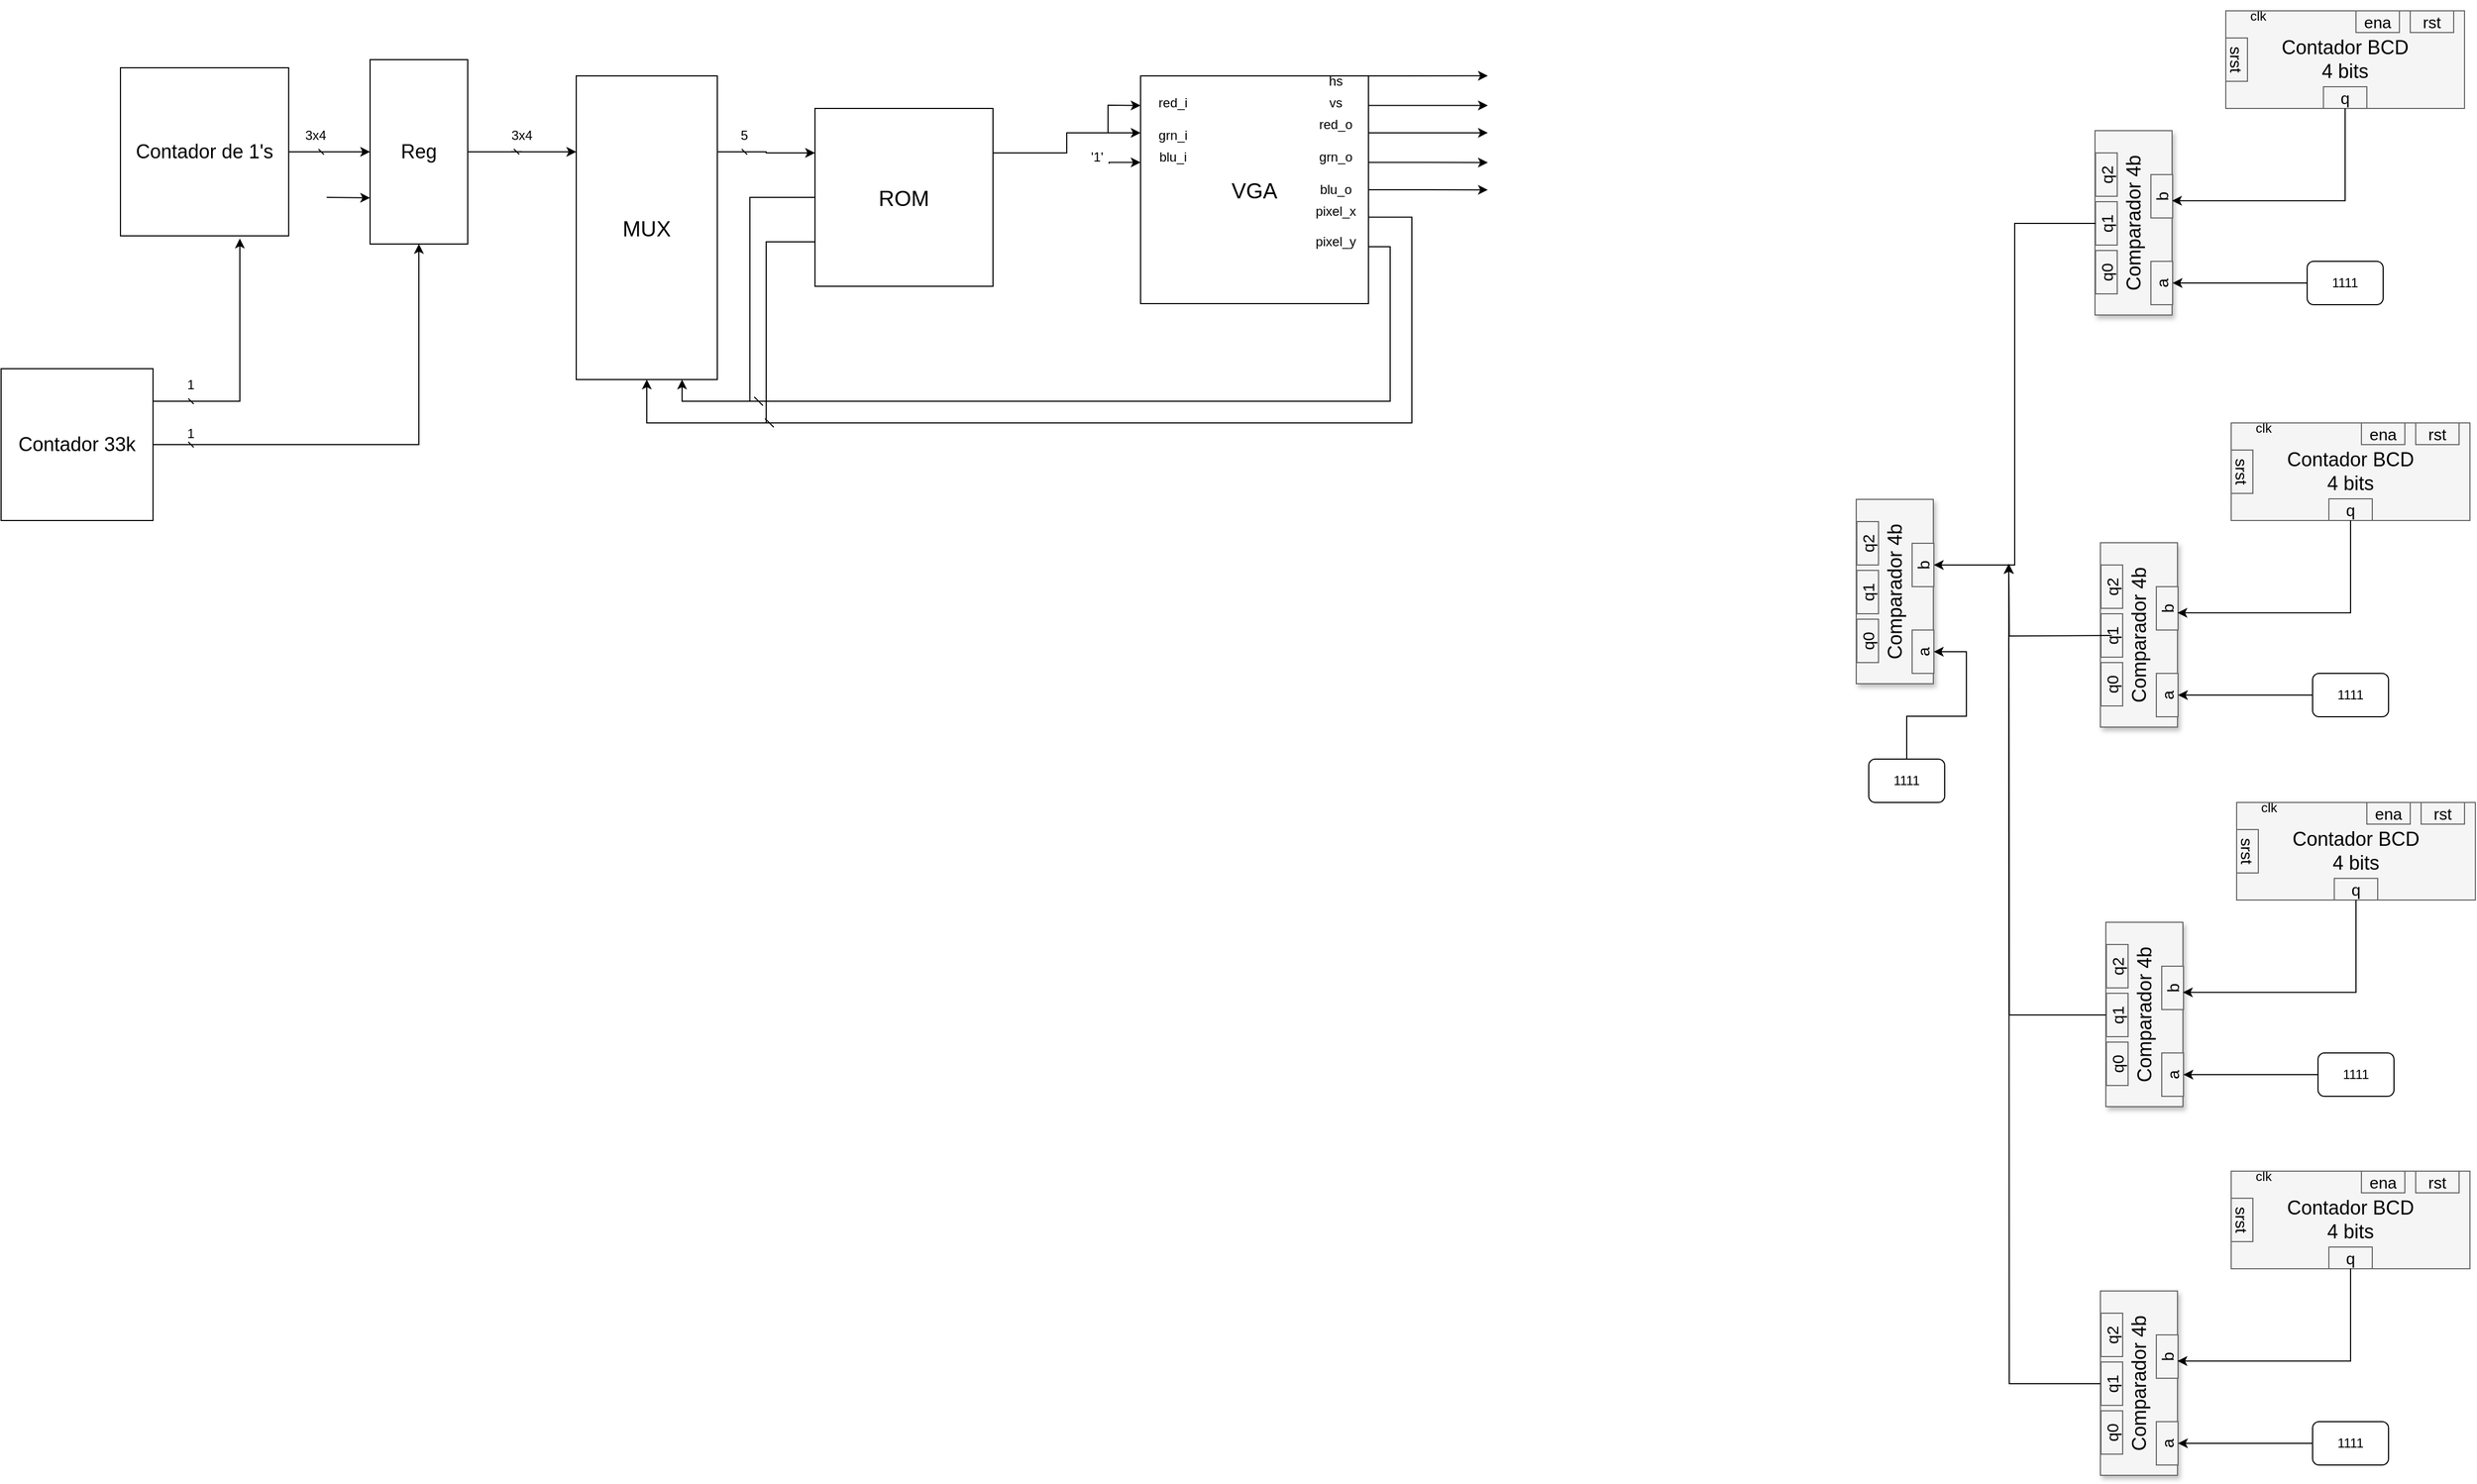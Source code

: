 <mxfile version="23.1.1" type="github">
  <diagram name="Page-1" id="90a13364-a465-7bf4-72fc-28e22215d7a0">
    <mxGraphModel dx="276" dy="145" grid="1" gridSize="10" guides="1" tooltips="1" connect="1" arrows="1" fold="1" page="1" pageScale="1.5" pageWidth="827" pageHeight="1169" background="none" math="0" shadow="0">
      <root>
        <mxCell id="0" style=";html=1;" />
        <mxCell id="1" style=";html=1;" parent="0" />
        <mxCell id="CMGqhZBOSsRHSaUzrzAc-2" value="Contador BCD&lt;br&gt;4 bits" style="whiteSpace=wrap;html=1;shadow=0;fontSize=18;fillColor=#f5f5f5;strokeColor=#666666;points=[[0,0,0,0,0],[0,0.25,0,0,0],[0,0.5,0,0,0],[0,0.75,0,0,0],[0,1,0,0,0],[0.13,0,0,0,0],[0.25,0,0,0,0],[0.25,1,0,0,0],[0.5,0,0,0,0],[0.5,1,0,0,0],[0.63,0,0,0,0],[0.75,0,0,0,0],[0.75,1,0,0,0],[0.87,0,0,0,0],[1,0,0,0,0],[1,0.25,0,0,0],[1,0.5,0,0,0],[1,0.75,0,0,0],[1,1,0,0,0]];" parent="1" vertex="1">
          <mxGeometry x="2150" y="50" width="220" height="90" as="geometry" />
        </mxCell>
        <mxCell id="BS35G2VT3MpOAo61DK2G-1" value="clk" style="text;strokeColor=none;align=center;fillColor=none;html=1;verticalAlign=middle;whiteSpace=wrap;rounded=0;" parent="1" vertex="1">
          <mxGeometry x="2150" y="40" width="60" height="30" as="geometry" />
        </mxCell>
        <mxCell id="BS35G2VT3MpOAo61DK2G-6" value="srst" style="whiteSpace=wrap;html=1;shadow=0;fontSize=15;fillColor=#f5f5f5;strokeColor=#666666;align=center;rotation=90;" parent="1" vertex="1">
          <mxGeometry x="2140" y="85" width="40" height="20" as="geometry" />
        </mxCell>
        <mxCell id="BS35G2VT3MpOAo61DK2G-14" value="ena" style="whiteSpace=wrap;html=1;shadow=0;fontSize=15;fillColor=#f5f5f5;strokeColor=#666666;align=center;rotation=0;" parent="1" vertex="1">
          <mxGeometry x="2270" y="50" width="40" height="20" as="geometry" />
        </mxCell>
        <mxCell id="BS35G2VT3MpOAo61DK2G-16" value="rst" style="whiteSpace=wrap;html=1;shadow=0;fontSize=15;fillColor=#f5f5f5;strokeColor=#666666;align=center;rotation=0;" parent="1" vertex="1">
          <mxGeometry x="2320" y="50" width="40" height="20" as="geometry" />
        </mxCell>
        <mxCell id="BS35G2VT3MpOAo61DK2G-17" value="q" style="whiteSpace=wrap;html=1;shadow=0;fontSize=15;fillColor=#f5f5f5;strokeColor=#666666;align=center;rotation=0;" parent="1" vertex="1">
          <mxGeometry x="2240" y="120" width="40" height="20" as="geometry" />
        </mxCell>
        <mxCell id="FcvtnQ1YAOX57KcORV7U-1" value="" style="group;rotation=-90;" parent="1" vertex="1" connectable="0">
          <mxGeometry x="1980" y="210" width="170" height="71" as="geometry" />
        </mxCell>
        <mxCell id="CMGqhZBOSsRHSaUzrzAc-4" value="Comparador 4b" style="whiteSpace=wrap;html=1;shadow=1;fontSize=18;fillColor=#f5f5f5;strokeColor=#666666;direction=west;container=0;points=[[0,0,0,0,0],[0,0.25,0,0,0],[0,0.5,0,0,0],[0,0.75,0,0,0],[0,1,0,0,0],[0.12,0,0,0,0],[0.12,1,0,0,0],[0.25,0,0,0,0],[0.25,1,0,0,0],[0.38,0,0,0,0],[0.5,0,0,0,0],[0.5,1,0,0,0],[0.62,0,0,0,0],[0.62,1,0,0,0],[0.75,0,0,0,0],[0.75,1,0,0,0],[1,0,0,0,0],[1,0.25,0,0,0],[1,0.5,0,0,0],[1,0.75,0,0,0],[1,1,0,0,0]];rotation=-90;" parent="FcvtnQ1YAOX57KcORV7U-1" vertex="1">
          <mxGeometry width="170" height="71" as="geometry" />
        </mxCell>
        <mxCell id="BS35G2VT3MpOAo61DK2G-18" value="a" style="whiteSpace=wrap;html=1;shadow=0;fontSize=15;fillColor=#f5f5f5;strokeColor=#666666;align=center;rotation=-90;" parent="FcvtnQ1YAOX57KcORV7U-1" vertex="1">
          <mxGeometry x="91" y="81" width="40" height="20" as="geometry" />
        </mxCell>
        <mxCell id="BS35G2VT3MpOAo61DK2G-19" value="b" style="whiteSpace=wrap;html=1;shadow=0;fontSize=15;fillColor=#f5f5f5;strokeColor=#666666;align=center;rotation=-90;" parent="FcvtnQ1YAOX57KcORV7U-1" vertex="1">
          <mxGeometry x="91" y="1" width="40" height="20" as="geometry" />
        </mxCell>
        <mxCell id="BS35G2VT3MpOAo61DK2G-20" value="q0" style="whiteSpace=wrap;html=1;shadow=0;fontSize=15;fillColor=#f5f5f5;strokeColor=#666666;align=center;rotation=-90;" parent="FcvtnQ1YAOX57KcORV7U-1" vertex="1">
          <mxGeometry x="40" y="71" width="40" height="20" as="geometry" />
        </mxCell>
        <mxCell id="BS35G2VT3MpOAo61DK2G-21" value="q1" style="whiteSpace=wrap;html=1;shadow=0;fontSize=15;fillColor=#f5f5f5;strokeColor=#666666;align=center;rotation=-90;" parent="FcvtnQ1YAOX57KcORV7U-1" vertex="1">
          <mxGeometry x="40" y="26" width="40" height="20" as="geometry" />
        </mxCell>
        <mxCell id="BS35G2VT3MpOAo61DK2G-22" value="q2" style="whiteSpace=wrap;html=1;shadow=0;fontSize=15;fillColor=#f5f5f5;strokeColor=#666666;align=center;rotation=-90;" parent="FcvtnQ1YAOX57KcORV7U-1" vertex="1">
          <mxGeometry x="40" y="-19" width="40" height="20" as="geometry" />
        </mxCell>
        <mxCell id="FcvtnQ1YAOX57KcORV7U-2" style="edgeStyle=orthogonalEdgeStyle;rounded=0;orthogonalLoop=1;jettySize=auto;html=1;exitX=0.5;exitY=1;exitDx=0;exitDy=0;entryX=0.38;entryY=0;entryDx=0;entryDy=0;entryPerimeter=0;" parent="1" source="BS35G2VT3MpOAo61DK2G-17" target="CMGqhZBOSsRHSaUzrzAc-4" edge="1">
          <mxGeometry relative="1" as="geometry" />
        </mxCell>
        <mxCell id="FcvtnQ1YAOX57KcORV7U-5" style="edgeStyle=orthogonalEdgeStyle;rounded=0;orthogonalLoop=1;jettySize=auto;html=1;exitX=0;exitY=0.5;exitDx=0;exitDy=0;" parent="1" source="FcvtnQ1YAOX57KcORV7U-3" target="BS35G2VT3MpOAo61DK2G-18" edge="1">
          <mxGeometry relative="1" as="geometry" />
        </mxCell>
        <mxCell id="FcvtnQ1YAOX57KcORV7U-3" value="1111" style="rounded=1;whiteSpace=wrap;html=1;" parent="1" vertex="1">
          <mxGeometry x="2225" y="281" width="70" height="40" as="geometry" />
        </mxCell>
        <mxCell id="FcvtnQ1YAOX57KcORV7U-6" value="Contador BCD&lt;br&gt;4 bits" style="whiteSpace=wrap;html=1;shadow=0;fontSize=18;fillColor=#f5f5f5;strokeColor=#666666;points=[[0,0,0,0,0],[0,0.25,0,0,0],[0,0.5,0,0,0],[0,0.75,0,0,0],[0,1,0,0,0],[0.13,0,0,0,0],[0.25,0,0,0,0],[0.25,1,0,0,0],[0.5,0,0,0,0],[0.5,1,0,0,0],[0.63,0,0,0,0],[0.75,0,0,0,0],[0.75,1,0,0,0],[0.87,0,0,0,0],[1,0,0,0,0],[1,0.25,0,0,0],[1,0.5,0,0,0],[1,0.75,0,0,0],[1,1,0,0,0]];" parent="1" vertex="1">
          <mxGeometry x="2155" y="430" width="220" height="90" as="geometry" />
        </mxCell>
        <mxCell id="FcvtnQ1YAOX57KcORV7U-7" value="clk" style="text;strokeColor=none;align=center;fillColor=none;html=1;verticalAlign=middle;whiteSpace=wrap;rounded=0;" parent="1" vertex="1">
          <mxGeometry x="2155" y="420" width="60" height="30" as="geometry" />
        </mxCell>
        <mxCell id="FcvtnQ1YAOX57KcORV7U-8" value="srst" style="whiteSpace=wrap;html=1;shadow=0;fontSize=15;fillColor=#f5f5f5;strokeColor=#666666;align=center;rotation=90;" parent="1" vertex="1">
          <mxGeometry x="2145" y="465" width="40" height="20" as="geometry" />
        </mxCell>
        <mxCell id="FcvtnQ1YAOX57KcORV7U-9" value="ena" style="whiteSpace=wrap;html=1;shadow=0;fontSize=15;fillColor=#f5f5f5;strokeColor=#666666;align=center;rotation=0;" parent="1" vertex="1">
          <mxGeometry x="2275" y="430" width="40" height="20" as="geometry" />
        </mxCell>
        <mxCell id="FcvtnQ1YAOX57KcORV7U-10" value="rst" style="whiteSpace=wrap;html=1;shadow=0;fontSize=15;fillColor=#f5f5f5;strokeColor=#666666;align=center;rotation=0;" parent="1" vertex="1">
          <mxGeometry x="2325" y="430" width="40" height="20" as="geometry" />
        </mxCell>
        <mxCell id="FcvtnQ1YAOX57KcORV7U-11" value="q" style="whiteSpace=wrap;html=1;shadow=0;fontSize=15;fillColor=#f5f5f5;strokeColor=#666666;align=center;rotation=0;" parent="1" vertex="1">
          <mxGeometry x="2245" y="500" width="40" height="20" as="geometry" />
        </mxCell>
        <mxCell id="FcvtnQ1YAOX57KcORV7U-12" value="" style="group;rotation=-90;" parent="1" vertex="1" connectable="0">
          <mxGeometry x="1985" y="590" width="170" height="71" as="geometry" />
        </mxCell>
        <mxCell id="FcvtnQ1YAOX57KcORV7U-13" value="Comparador 4b" style="whiteSpace=wrap;html=1;shadow=1;fontSize=18;fillColor=#f5f5f5;strokeColor=#666666;direction=west;container=0;points=[[0,0,0,0,0],[0,0.25,0,0,0],[0,0.5,0,0,0],[0,0.75,0,0,0],[0,1,0,0,0],[0.12,0,0,0,0],[0.12,1,0,0,0],[0.25,0,0,0,0],[0.25,1,0,0,0],[0.38,0,0,0,0],[0.5,0,0,0,0],[0.5,1,0,0,0],[0.62,0,0,0,0],[0.62,1,0,0,0],[0.75,0,0,0,0],[0.75,1,0,0,0],[1,0,0,0,0],[1,0.25,0,0,0],[1,0.5,0,0,0],[1,0.75,0,0,0],[1,1,0,0,0]];rotation=-90;" parent="FcvtnQ1YAOX57KcORV7U-12" vertex="1">
          <mxGeometry width="170" height="71" as="geometry" />
        </mxCell>
        <mxCell id="FcvtnQ1YAOX57KcORV7U-14" value="a" style="whiteSpace=wrap;html=1;shadow=0;fontSize=15;fillColor=#f5f5f5;strokeColor=#666666;align=center;rotation=-90;" parent="FcvtnQ1YAOX57KcORV7U-12" vertex="1">
          <mxGeometry x="91" y="81" width="40" height="20" as="geometry" />
        </mxCell>
        <mxCell id="FcvtnQ1YAOX57KcORV7U-15" value="b" style="whiteSpace=wrap;html=1;shadow=0;fontSize=15;fillColor=#f5f5f5;strokeColor=#666666;align=center;rotation=-90;" parent="FcvtnQ1YAOX57KcORV7U-12" vertex="1">
          <mxGeometry x="91" y="1" width="40" height="20" as="geometry" />
        </mxCell>
        <mxCell id="FcvtnQ1YAOX57KcORV7U-16" value="q0" style="whiteSpace=wrap;html=1;shadow=0;fontSize=15;fillColor=#f5f5f5;strokeColor=#666666;align=center;rotation=-90;" parent="FcvtnQ1YAOX57KcORV7U-12" vertex="1">
          <mxGeometry x="40" y="71" width="40" height="20" as="geometry" />
        </mxCell>
        <mxCell id="FcvtnQ1YAOX57KcORV7U-17" value="q1" style="whiteSpace=wrap;html=1;shadow=0;fontSize=15;fillColor=#f5f5f5;strokeColor=#666666;align=center;rotation=-90;" parent="FcvtnQ1YAOX57KcORV7U-12" vertex="1">
          <mxGeometry x="40" y="26" width="40" height="20" as="geometry" />
        </mxCell>
        <mxCell id="FcvtnQ1YAOX57KcORV7U-18" value="q2" style="whiteSpace=wrap;html=1;shadow=0;fontSize=15;fillColor=#f5f5f5;strokeColor=#666666;align=center;rotation=-90;" parent="FcvtnQ1YAOX57KcORV7U-12" vertex="1">
          <mxGeometry x="40" y="-19" width="40" height="20" as="geometry" />
        </mxCell>
        <mxCell id="FcvtnQ1YAOX57KcORV7U-19" style="edgeStyle=orthogonalEdgeStyle;rounded=0;orthogonalLoop=1;jettySize=auto;html=1;exitX=0.5;exitY=1;exitDx=0;exitDy=0;entryX=0.38;entryY=0;entryDx=0;entryDy=0;entryPerimeter=0;" parent="1" source="FcvtnQ1YAOX57KcORV7U-11" target="FcvtnQ1YAOX57KcORV7U-13" edge="1">
          <mxGeometry relative="1" as="geometry" />
        </mxCell>
        <mxCell id="FcvtnQ1YAOX57KcORV7U-20" style="edgeStyle=orthogonalEdgeStyle;rounded=0;orthogonalLoop=1;jettySize=auto;html=1;exitX=0;exitY=0.5;exitDx=0;exitDy=0;" parent="1" source="FcvtnQ1YAOX57KcORV7U-21" target="FcvtnQ1YAOX57KcORV7U-14" edge="1">
          <mxGeometry relative="1" as="geometry" />
        </mxCell>
        <mxCell id="FcvtnQ1YAOX57KcORV7U-21" value="1111" style="rounded=1;whiteSpace=wrap;html=1;" parent="1" vertex="1">
          <mxGeometry x="2230" y="661" width="70" height="40" as="geometry" />
        </mxCell>
        <mxCell id="FcvtnQ1YAOX57KcORV7U-22" value="Contador BCD&lt;br&gt;4 bits" style="whiteSpace=wrap;html=1;shadow=0;fontSize=18;fillColor=#f5f5f5;strokeColor=#666666;points=[[0,0,0,0,0],[0,0.25,0,0,0],[0,0.5,0,0,0],[0,0.75,0,0,0],[0,1,0,0,0],[0.13,0,0,0,0],[0.25,0,0,0,0],[0.25,1,0,0,0],[0.5,0,0,0,0],[0.5,1,0,0,0],[0.63,0,0,0,0],[0.75,0,0,0,0],[0.75,1,0,0,0],[0.87,0,0,0,0],[1,0,0,0,0],[1,0.25,0,0,0],[1,0.5,0,0,0],[1,0.75,0,0,0],[1,1,0,0,0]];" parent="1" vertex="1">
          <mxGeometry x="2160" y="780" width="220" height="90" as="geometry" />
        </mxCell>
        <mxCell id="FcvtnQ1YAOX57KcORV7U-23" value="clk" style="text;strokeColor=none;align=center;fillColor=none;html=1;verticalAlign=middle;whiteSpace=wrap;rounded=0;" parent="1" vertex="1">
          <mxGeometry x="2160" y="770" width="60" height="30" as="geometry" />
        </mxCell>
        <mxCell id="FcvtnQ1YAOX57KcORV7U-24" value="srst" style="whiteSpace=wrap;html=1;shadow=0;fontSize=15;fillColor=#f5f5f5;strokeColor=#666666;align=center;rotation=90;" parent="1" vertex="1">
          <mxGeometry x="2150" y="815" width="40" height="20" as="geometry" />
        </mxCell>
        <mxCell id="FcvtnQ1YAOX57KcORV7U-25" value="ena" style="whiteSpace=wrap;html=1;shadow=0;fontSize=15;fillColor=#f5f5f5;strokeColor=#666666;align=center;rotation=0;" parent="1" vertex="1">
          <mxGeometry x="2280" y="780" width="40" height="20" as="geometry" />
        </mxCell>
        <mxCell id="FcvtnQ1YAOX57KcORV7U-26" value="rst" style="whiteSpace=wrap;html=1;shadow=0;fontSize=15;fillColor=#f5f5f5;strokeColor=#666666;align=center;rotation=0;" parent="1" vertex="1">
          <mxGeometry x="2330" y="780" width="40" height="20" as="geometry" />
        </mxCell>
        <mxCell id="FcvtnQ1YAOX57KcORV7U-27" value="q" style="whiteSpace=wrap;html=1;shadow=0;fontSize=15;fillColor=#f5f5f5;strokeColor=#666666;align=center;rotation=0;" parent="1" vertex="1">
          <mxGeometry x="2250" y="850" width="40" height="20" as="geometry" />
        </mxCell>
        <mxCell id="FcvtnQ1YAOX57KcORV7U-28" value="" style="group;rotation=-90;" parent="1" vertex="1" connectable="0">
          <mxGeometry x="1990" y="940" width="170" height="71" as="geometry" />
        </mxCell>
        <mxCell id="FcvtnQ1YAOX57KcORV7U-29" value="Comparador 4b" style="whiteSpace=wrap;html=1;shadow=1;fontSize=18;fillColor=#f5f5f5;strokeColor=#666666;direction=west;container=0;points=[[0,0,0,0,0],[0,0.25,0,0,0],[0,0.5,0,0,0],[0,0.75,0,0,0],[0,1,0,0,0],[0.12,0,0,0,0],[0.12,1,0,0,0],[0.25,0,0,0,0],[0.25,1,0,0,0],[0.38,0,0,0,0],[0.5,0,0,0,0],[0.5,1,0,0,0],[0.62,0,0,0,0],[0.62,1,0,0,0],[0.75,0,0,0,0],[0.75,1,0,0,0],[1,0,0,0,0],[1,0.25,0,0,0],[1,0.5,0,0,0],[1,0.75,0,0,0],[1,1,0,0,0]];rotation=-90;" parent="FcvtnQ1YAOX57KcORV7U-28" vertex="1">
          <mxGeometry width="170" height="71" as="geometry" />
        </mxCell>
        <mxCell id="FcvtnQ1YAOX57KcORV7U-30" value="a" style="whiteSpace=wrap;html=1;shadow=0;fontSize=15;fillColor=#f5f5f5;strokeColor=#666666;align=center;rotation=-90;" parent="FcvtnQ1YAOX57KcORV7U-28" vertex="1">
          <mxGeometry x="91" y="81" width="40" height="20" as="geometry" />
        </mxCell>
        <mxCell id="FcvtnQ1YAOX57KcORV7U-31" value="b" style="whiteSpace=wrap;html=1;shadow=0;fontSize=15;fillColor=#f5f5f5;strokeColor=#666666;align=center;rotation=-90;" parent="FcvtnQ1YAOX57KcORV7U-28" vertex="1">
          <mxGeometry x="91" y="1" width="40" height="20" as="geometry" />
        </mxCell>
        <mxCell id="FcvtnQ1YAOX57KcORV7U-32" value="q0" style="whiteSpace=wrap;html=1;shadow=0;fontSize=15;fillColor=#f5f5f5;strokeColor=#666666;align=center;rotation=-90;" parent="FcvtnQ1YAOX57KcORV7U-28" vertex="1">
          <mxGeometry x="40" y="71" width="40" height="20" as="geometry" />
        </mxCell>
        <mxCell id="FcvtnQ1YAOX57KcORV7U-83" style="edgeStyle=orthogonalEdgeStyle;rounded=0;orthogonalLoop=1;jettySize=auto;html=1;exitX=0.5;exitY=0;exitDx=0;exitDy=0;" parent="FcvtnQ1YAOX57KcORV7U-28" source="FcvtnQ1YAOX57KcORV7U-33" edge="1">
          <mxGeometry relative="1" as="geometry">
            <mxPoint x="-40" y="-380" as="targetPoint" />
          </mxGeometry>
        </mxCell>
        <mxCell id="FcvtnQ1YAOX57KcORV7U-33" value="q1" style="whiteSpace=wrap;html=1;shadow=0;fontSize=15;fillColor=#f5f5f5;strokeColor=#666666;align=center;rotation=-90;" parent="FcvtnQ1YAOX57KcORV7U-28" vertex="1">
          <mxGeometry x="40" y="26" width="40" height="20" as="geometry" />
        </mxCell>
        <mxCell id="FcvtnQ1YAOX57KcORV7U-34" value="q2" style="whiteSpace=wrap;html=1;shadow=0;fontSize=15;fillColor=#f5f5f5;strokeColor=#666666;align=center;rotation=-90;" parent="FcvtnQ1YAOX57KcORV7U-28" vertex="1">
          <mxGeometry x="40" y="-19" width="40" height="20" as="geometry" />
        </mxCell>
        <mxCell id="FcvtnQ1YAOX57KcORV7U-35" style="edgeStyle=orthogonalEdgeStyle;rounded=0;orthogonalLoop=1;jettySize=auto;html=1;exitX=0.5;exitY=1;exitDx=0;exitDy=0;entryX=0.38;entryY=0;entryDx=0;entryDy=0;entryPerimeter=0;" parent="1" source="FcvtnQ1YAOX57KcORV7U-27" target="FcvtnQ1YAOX57KcORV7U-29" edge="1">
          <mxGeometry relative="1" as="geometry" />
        </mxCell>
        <mxCell id="FcvtnQ1YAOX57KcORV7U-36" style="edgeStyle=orthogonalEdgeStyle;rounded=0;orthogonalLoop=1;jettySize=auto;html=1;exitX=0;exitY=0.5;exitDx=0;exitDy=0;" parent="1" source="FcvtnQ1YAOX57KcORV7U-37" target="FcvtnQ1YAOX57KcORV7U-30" edge="1">
          <mxGeometry relative="1" as="geometry" />
        </mxCell>
        <mxCell id="FcvtnQ1YAOX57KcORV7U-37" value="1111" style="rounded=1;whiteSpace=wrap;html=1;" parent="1" vertex="1">
          <mxGeometry x="2235" y="1011" width="70" height="40" as="geometry" />
        </mxCell>
        <mxCell id="FcvtnQ1YAOX57KcORV7U-38" value="Contador BCD&lt;br&gt;4 bits" style="whiteSpace=wrap;html=1;shadow=0;fontSize=18;fillColor=#f5f5f5;strokeColor=#666666;points=[[0,0,0,0,0],[0,0.25,0,0,0],[0,0.5,0,0,0],[0,0.75,0,0,0],[0,1,0,0,0],[0.13,0,0,0,0],[0.25,0,0,0,0],[0.25,1,0,0,0],[0.5,0,0,0,0],[0.5,1,0,0,0],[0.63,0,0,0,0],[0.75,0,0,0,0],[0.75,1,0,0,0],[0.87,0,0,0,0],[1,0,0,0,0],[1,0.25,0,0,0],[1,0.5,0,0,0],[1,0.75,0,0,0],[1,1,0,0,0]];" parent="1" vertex="1">
          <mxGeometry x="2155" y="1120" width="220" height="90" as="geometry" />
        </mxCell>
        <mxCell id="FcvtnQ1YAOX57KcORV7U-39" value="clk" style="text;strokeColor=none;align=center;fillColor=none;html=1;verticalAlign=middle;whiteSpace=wrap;rounded=0;" parent="1" vertex="1">
          <mxGeometry x="2155" y="1110" width="60" height="30" as="geometry" />
        </mxCell>
        <mxCell id="FcvtnQ1YAOX57KcORV7U-40" value="srst" style="whiteSpace=wrap;html=1;shadow=0;fontSize=15;fillColor=#f5f5f5;strokeColor=#666666;align=center;rotation=90;" parent="1" vertex="1">
          <mxGeometry x="2145" y="1155" width="40" height="20" as="geometry" />
        </mxCell>
        <mxCell id="FcvtnQ1YAOX57KcORV7U-41" value="ena" style="whiteSpace=wrap;html=1;shadow=0;fontSize=15;fillColor=#f5f5f5;strokeColor=#666666;align=center;rotation=0;" parent="1" vertex="1">
          <mxGeometry x="2275" y="1120" width="40" height="20" as="geometry" />
        </mxCell>
        <mxCell id="FcvtnQ1YAOX57KcORV7U-42" value="rst" style="whiteSpace=wrap;html=1;shadow=0;fontSize=15;fillColor=#f5f5f5;strokeColor=#666666;align=center;rotation=0;" parent="1" vertex="1">
          <mxGeometry x="2325" y="1120" width="40" height="20" as="geometry" />
        </mxCell>
        <mxCell id="FcvtnQ1YAOX57KcORV7U-43" value="q" style="whiteSpace=wrap;html=1;shadow=0;fontSize=15;fillColor=#f5f5f5;strokeColor=#666666;align=center;rotation=0;" parent="1" vertex="1">
          <mxGeometry x="2245" y="1190" width="40" height="20" as="geometry" />
        </mxCell>
        <mxCell id="FcvtnQ1YAOX57KcORV7U-44" value="" style="group;rotation=-90;" parent="1" vertex="1" connectable="0">
          <mxGeometry x="1985" y="1280" width="170" height="71" as="geometry" />
        </mxCell>
        <mxCell id="FcvtnQ1YAOX57KcORV7U-45" value="Comparador 4b" style="whiteSpace=wrap;html=1;shadow=1;fontSize=18;fillColor=#f5f5f5;strokeColor=#666666;direction=west;container=0;points=[[0,0,0,0,0],[0,0.25,0,0,0],[0,0.5,0,0,0],[0,0.75,0,0,0],[0,1,0,0,0],[0.12,0,0,0,0],[0.12,1,0,0,0],[0.25,0,0,0,0],[0.25,1,0,0,0],[0.38,0,0,0,0],[0.5,0,0,0,0],[0.5,1,0,0,0],[0.62,0,0,0,0],[0.62,1,0,0,0],[0.75,0,0,0,0],[0.75,1,0,0,0],[1,0,0,0,0],[1,0.25,0,0,0],[1,0.5,0,0,0],[1,0.75,0,0,0],[1,1,0,0,0]];rotation=-90;" parent="FcvtnQ1YAOX57KcORV7U-44" vertex="1">
          <mxGeometry width="170" height="71" as="geometry" />
        </mxCell>
        <mxCell id="FcvtnQ1YAOX57KcORV7U-46" value="a" style="whiteSpace=wrap;html=1;shadow=0;fontSize=15;fillColor=#f5f5f5;strokeColor=#666666;align=center;rotation=-90;" parent="FcvtnQ1YAOX57KcORV7U-44" vertex="1">
          <mxGeometry x="91" y="81" width="40" height="20" as="geometry" />
        </mxCell>
        <mxCell id="FcvtnQ1YAOX57KcORV7U-47" value="b" style="whiteSpace=wrap;html=1;shadow=0;fontSize=15;fillColor=#f5f5f5;strokeColor=#666666;align=center;rotation=-90;" parent="FcvtnQ1YAOX57KcORV7U-44" vertex="1">
          <mxGeometry x="91" y="1" width="40" height="20" as="geometry" />
        </mxCell>
        <mxCell id="FcvtnQ1YAOX57KcORV7U-48" value="q0" style="whiteSpace=wrap;html=1;shadow=0;fontSize=15;fillColor=#f5f5f5;strokeColor=#666666;align=center;rotation=-90;" parent="FcvtnQ1YAOX57KcORV7U-44" vertex="1">
          <mxGeometry x="40" y="71" width="40" height="20" as="geometry" />
        </mxCell>
        <mxCell id="FcvtnQ1YAOX57KcORV7U-84" style="edgeStyle=orthogonalEdgeStyle;rounded=0;orthogonalLoop=1;jettySize=auto;html=1;exitX=0.5;exitY=0;exitDx=0;exitDy=0;" parent="FcvtnQ1YAOX57KcORV7U-44" source="FcvtnQ1YAOX57KcORV7U-49" edge="1">
          <mxGeometry relative="1" as="geometry">
            <mxPoint x="-35" y="-720" as="targetPoint" />
          </mxGeometry>
        </mxCell>
        <mxCell id="FcvtnQ1YAOX57KcORV7U-49" value="q1" style="whiteSpace=wrap;html=1;shadow=0;fontSize=15;fillColor=#f5f5f5;strokeColor=#666666;align=center;rotation=-90;" parent="FcvtnQ1YAOX57KcORV7U-44" vertex="1">
          <mxGeometry x="40" y="26" width="40" height="20" as="geometry" />
        </mxCell>
        <mxCell id="FcvtnQ1YAOX57KcORV7U-50" value="q2" style="whiteSpace=wrap;html=1;shadow=0;fontSize=15;fillColor=#f5f5f5;strokeColor=#666666;align=center;rotation=-90;" parent="FcvtnQ1YAOX57KcORV7U-44" vertex="1">
          <mxGeometry x="40" y="-19" width="40" height="20" as="geometry" />
        </mxCell>
        <mxCell id="FcvtnQ1YAOX57KcORV7U-51" style="edgeStyle=orthogonalEdgeStyle;rounded=0;orthogonalLoop=1;jettySize=auto;html=1;exitX=0.5;exitY=1;exitDx=0;exitDy=0;entryX=0.38;entryY=0;entryDx=0;entryDy=0;entryPerimeter=0;" parent="1" source="FcvtnQ1YAOX57KcORV7U-43" target="FcvtnQ1YAOX57KcORV7U-45" edge="1">
          <mxGeometry relative="1" as="geometry" />
        </mxCell>
        <mxCell id="FcvtnQ1YAOX57KcORV7U-52" style="edgeStyle=orthogonalEdgeStyle;rounded=0;orthogonalLoop=1;jettySize=auto;html=1;exitX=0;exitY=0.5;exitDx=0;exitDy=0;" parent="1" source="FcvtnQ1YAOX57KcORV7U-53" target="FcvtnQ1YAOX57KcORV7U-46" edge="1">
          <mxGeometry relative="1" as="geometry" />
        </mxCell>
        <mxCell id="FcvtnQ1YAOX57KcORV7U-53" value="1111" style="rounded=1;whiteSpace=wrap;html=1;" parent="1" vertex="1">
          <mxGeometry x="2230" y="1351" width="70" height="40" as="geometry" />
        </mxCell>
        <mxCell id="FcvtnQ1YAOX57KcORV7U-61" value="" style="group;rotation=-90;" parent="1" vertex="1" connectable="0">
          <mxGeometry x="1760" y="550" width="170" height="71" as="geometry" />
        </mxCell>
        <mxCell id="FcvtnQ1YAOX57KcORV7U-62" value="Comparador 4b" style="whiteSpace=wrap;html=1;shadow=1;fontSize=18;fillColor=#f5f5f5;strokeColor=#666666;direction=west;container=0;points=[[0,0,0,0,0],[0,0.25,0,0,0],[0,0.5,0,0,0],[0,0.75,0,0,0],[0,1,0,0,0],[0.12,0,0,0,0],[0.12,1,0,0,0],[0.25,0,0,0,0],[0.25,1,0,0,0],[0.38,0,0,0,0],[0.5,0,0,0,0],[0.5,1,0,0,0],[0.62,0,0,0,0],[0.62,1,0,0,0],[0.75,0,0,0,0],[0.75,1,0,0,0],[1,0,0,0,0],[1,0.25,0,0,0],[1,0.5,0,0,0],[1,0.75,0,0,0],[1,1,0,0,0]];rotation=-90;" parent="FcvtnQ1YAOX57KcORV7U-61" vertex="1">
          <mxGeometry width="170" height="71" as="geometry" />
        </mxCell>
        <mxCell id="FcvtnQ1YAOX57KcORV7U-63" value="a" style="whiteSpace=wrap;html=1;shadow=0;fontSize=15;fillColor=#f5f5f5;strokeColor=#666666;align=center;rotation=-90;" parent="FcvtnQ1YAOX57KcORV7U-61" vertex="1">
          <mxGeometry x="91" y="81" width="40" height="20" as="geometry" />
        </mxCell>
        <mxCell id="FcvtnQ1YAOX57KcORV7U-64" value="b" style="whiteSpace=wrap;html=1;shadow=0;fontSize=15;fillColor=#f5f5f5;strokeColor=#666666;align=center;rotation=-90;" parent="FcvtnQ1YAOX57KcORV7U-61" vertex="1">
          <mxGeometry x="91" y="1" width="40" height="20" as="geometry" />
        </mxCell>
        <mxCell id="FcvtnQ1YAOX57KcORV7U-65" value="q0" style="whiteSpace=wrap;html=1;shadow=0;fontSize=15;fillColor=#f5f5f5;strokeColor=#666666;align=center;rotation=-90;" parent="FcvtnQ1YAOX57KcORV7U-61" vertex="1">
          <mxGeometry x="40" y="71" width="40" height="20" as="geometry" />
        </mxCell>
        <mxCell id="FcvtnQ1YAOX57KcORV7U-66" value="q1" style="whiteSpace=wrap;html=1;shadow=0;fontSize=15;fillColor=#f5f5f5;strokeColor=#666666;align=center;rotation=-90;" parent="FcvtnQ1YAOX57KcORV7U-61" vertex="1">
          <mxGeometry x="40" y="26" width="40" height="20" as="geometry" />
        </mxCell>
        <mxCell id="FcvtnQ1YAOX57KcORV7U-67" value="q2" style="whiteSpace=wrap;html=1;shadow=0;fontSize=15;fillColor=#f5f5f5;strokeColor=#666666;align=center;rotation=-90;" parent="FcvtnQ1YAOX57KcORV7U-61" vertex="1">
          <mxGeometry x="40" y="-19" width="40" height="20" as="geometry" />
        </mxCell>
        <mxCell id="FcvtnQ1YAOX57KcORV7U-69" style="edgeStyle=orthogonalEdgeStyle;rounded=0;orthogonalLoop=1;jettySize=auto;html=1;exitX=0.5;exitY=0;exitDx=0;exitDy=0;entryX=0.5;entryY=1;entryDx=0;entryDy=0;" parent="1" source="BS35G2VT3MpOAo61DK2G-21" target="FcvtnQ1YAOX57KcORV7U-64" edge="1">
          <mxGeometry relative="1" as="geometry" />
        </mxCell>
        <mxCell id="FcvtnQ1YAOX57KcORV7U-78" style="edgeStyle=orthogonalEdgeStyle;rounded=0;orthogonalLoop=1;jettySize=auto;html=1;exitX=0.5;exitY=0;exitDx=0;exitDy=0;entryX=0.5;entryY=1;entryDx=0;entryDy=0;" parent="1" source="FcvtnQ1YAOX57KcORV7U-74" target="FcvtnQ1YAOX57KcORV7U-63" edge="1">
          <mxGeometry relative="1" as="geometry" />
        </mxCell>
        <mxCell id="FcvtnQ1YAOX57KcORV7U-74" value="1111" style="rounded=1;whiteSpace=wrap;html=1;" parent="1" vertex="1">
          <mxGeometry x="1821" y="740" width="70" height="40" as="geometry" />
        </mxCell>
        <mxCell id="FcvtnQ1YAOX57KcORV7U-79" style="edgeStyle=orthogonalEdgeStyle;rounded=0;orthogonalLoop=1;jettySize=auto;html=1;exitX=0.5;exitY=0;exitDx=0;exitDy=0;" parent="1" edge="1">
          <mxGeometry relative="1" as="geometry">
            <mxPoint x="1950" y="560" as="targetPoint" />
            <mxPoint x="2045" y="626" as="sourcePoint" />
          </mxGeometry>
        </mxCell>
        <mxCell id="jSPrN0brKESPCwidPNHG-10" style="edgeStyle=orthogonalEdgeStyle;rounded=0;orthogonalLoop=1;jettySize=auto;html=1;exitX=1;exitY=0.5;exitDx=0;exitDy=0;entryX=0.5;entryY=1;entryDx=0;entryDy=0;" edge="1" parent="1" source="jSPrN0brKESPCwidPNHG-1" target="jSPrN0brKESPCwidPNHG-4">
          <mxGeometry relative="1" as="geometry" />
        </mxCell>
        <mxCell id="jSPrN0brKESPCwidPNHG-1" value="&lt;font style=&quot;font-size: 18px;&quot;&gt;Contador de 1&#39;s&lt;br&gt;&lt;/font&gt;" style="whiteSpace=wrap;html=1;aspect=fixed;" vertex="1" parent="1">
          <mxGeometry x="210" y="102.5" width="155" height="155" as="geometry" />
        </mxCell>
        <mxCell id="jSPrN0brKESPCwidPNHG-13" style="edgeStyle=orthogonalEdgeStyle;rounded=0;orthogonalLoop=1;jettySize=auto;html=1;exitX=1;exitY=0.25;exitDx=0;exitDy=0;" edge="1" parent="1" source="jSPrN0brKESPCwidPNHG-2">
          <mxGeometry relative="1" as="geometry">
            <mxPoint x="320" y="260" as="targetPoint" />
            <Array as="points">
              <mxPoint x="240" y="410" />
              <mxPoint x="320" y="410" />
            </Array>
          </mxGeometry>
        </mxCell>
        <mxCell id="jSPrN0brKESPCwidPNHG-14" style="edgeStyle=orthogonalEdgeStyle;rounded=0;orthogonalLoop=1;jettySize=auto;html=1;exitX=1;exitY=0.5;exitDx=0;exitDy=0;entryX=1;entryY=0.5;entryDx=0;entryDy=0;" edge="1" parent="1" source="jSPrN0brKESPCwidPNHG-2" target="jSPrN0brKESPCwidPNHG-4">
          <mxGeometry relative="1" as="geometry" />
        </mxCell>
        <mxCell id="jSPrN0brKESPCwidPNHG-2" value="Contador 33k" style="whiteSpace=wrap;html=1;aspect=fixed;fontSize=18;" vertex="1" parent="1">
          <mxGeometry x="100" y="380" width="140" height="140" as="geometry" />
        </mxCell>
        <mxCell id="jSPrN0brKESPCwidPNHG-12" style="edgeStyle=orthogonalEdgeStyle;rounded=0;orthogonalLoop=1;jettySize=auto;html=1;exitX=0.5;exitY=0;exitDx=0;exitDy=0;entryX=0.25;entryY=1;entryDx=0;entryDy=0;" edge="1" parent="1" source="jSPrN0brKESPCwidPNHG-4" target="jSPrN0brKESPCwidPNHG-5">
          <mxGeometry relative="1" as="geometry" />
        </mxCell>
        <mxCell id="jSPrN0brKESPCwidPNHG-4" value="Reg" style="rounded=0;whiteSpace=wrap;html=1;direction=south;fontSize=18;points=[[0,0,0,0,0],[0,0.25,0,0,0],[0,0.62,0,0,0],[0,0.75,0,0,0],[0,0.88,0,0,0],[0,1,0,0,0],[0.25,0,0,0,0],[0.25,1,0,0,0],[0.5,0,0,0,0],[0.5,1,0,0,0],[0.75,0,0,0,0],[0.75,1,0,0,0],[1,0,0,0,0],[1,0.25,0,0,0],[1,0.5,0,0,0],[1,0.75,0,0,0],[1,1,0,0,0]];" vertex="1" parent="1">
          <mxGeometry x="440" y="95" width="90" height="170" as="geometry" />
        </mxCell>
        <mxCell id="jSPrN0brKESPCwidPNHG-50" style="edgeStyle=orthogonalEdgeStyle;rounded=0;orthogonalLoop=1;jettySize=auto;html=1;exitX=0.25;exitY=0;exitDx=0;exitDy=0;entryX=0;entryY=0.25;entryDx=0;entryDy=0;" edge="1" parent="1" source="jSPrN0brKESPCwidPNHG-5" target="jSPrN0brKESPCwidPNHG-6">
          <mxGeometry relative="1" as="geometry" />
        </mxCell>
        <mxCell id="jSPrN0brKESPCwidPNHG-5" value="MUX" style="rounded=0;whiteSpace=wrap;html=1;direction=south;fontSize=20;" vertex="1" parent="1">
          <mxGeometry x="630" y="110" width="130" height="280" as="geometry" />
        </mxCell>
        <mxCell id="jSPrN0brKESPCwidPNHG-17" style="edgeStyle=orthogonalEdgeStyle;rounded=0;orthogonalLoop=1;jettySize=auto;html=1;exitX=0;exitY=0.5;exitDx=0;exitDy=0;entryX=1;entryY=0.25;entryDx=0;entryDy=0;" edge="1" parent="1" source="jSPrN0brKESPCwidPNHG-6" target="jSPrN0brKESPCwidPNHG-5">
          <mxGeometry relative="1" as="geometry">
            <Array as="points">
              <mxPoint x="790" y="222" />
              <mxPoint x="790" y="410" />
              <mxPoint x="728" y="410" />
            </Array>
          </mxGeometry>
        </mxCell>
        <mxCell id="jSPrN0brKESPCwidPNHG-18" style="edgeStyle=orthogonalEdgeStyle;rounded=0;orthogonalLoop=1;jettySize=auto;html=1;exitX=0;exitY=0.75;exitDx=0;exitDy=0;entryX=1;entryY=0.5;entryDx=0;entryDy=0;" edge="1" parent="1" source="jSPrN0brKESPCwidPNHG-6" target="jSPrN0brKESPCwidPNHG-5">
          <mxGeometry relative="1" as="geometry">
            <Array as="points">
              <mxPoint x="805" y="263" />
              <mxPoint x="805" y="430" />
              <mxPoint x="695" y="430" />
            </Array>
          </mxGeometry>
        </mxCell>
        <mxCell id="jSPrN0brKESPCwidPNHG-6" value="ROM" style="whiteSpace=wrap;html=1;aspect=fixed;fontSize=20;" vertex="1" parent="1">
          <mxGeometry x="850" y="140" width="164" height="164" as="geometry" />
        </mxCell>
        <mxCell id="jSPrN0brKESPCwidPNHG-19" style="edgeStyle=orthogonalEdgeStyle;rounded=0;orthogonalLoop=1;jettySize=auto;html=1;exitX=1;exitY=0.75;exitDx=0;exitDy=0;strokeColor=default;endArrow=dash;endFill=0;" edge="1" parent="1" source="jSPrN0brKESPCwidPNHG-7">
          <mxGeometry relative="1" as="geometry">
            <mxPoint x="790" y="410" as="targetPoint" />
            <Array as="points">
              <mxPoint x="1380" y="268" />
              <mxPoint x="1380" y="410" />
              <mxPoint x="810" y="410" />
            </Array>
          </mxGeometry>
        </mxCell>
        <mxCell id="jSPrN0brKESPCwidPNHG-20" style="edgeStyle=orthogonalEdgeStyle;rounded=0;orthogonalLoop=1;jettySize=auto;html=1;exitX=1;exitY=0.62;exitDx=0;exitDy=0;exitPerimeter=0;endArrow=dash;endFill=0;" edge="1" parent="1" source="jSPrN0brKESPCwidPNHG-7">
          <mxGeometry relative="1" as="geometry">
            <mxPoint x="800" y="430" as="targetPoint" />
            <Array as="points">
              <mxPoint x="1400" y="240" />
              <mxPoint x="1400" y="430" />
            </Array>
          </mxGeometry>
        </mxCell>
        <mxCell id="jSPrN0brKESPCwidPNHG-21" style="edgeStyle=orthogonalEdgeStyle;rounded=0;orthogonalLoop=1;jettySize=auto;html=1;exitX=1;exitY=0;exitDx=0;exitDy=0;exitPerimeter=0;" edge="1" parent="1" source="jSPrN0brKESPCwidPNHG-7">
          <mxGeometry relative="1" as="geometry">
            <mxPoint x="1470.0" y="109.889" as="targetPoint" />
            <Array as="points">
              <mxPoint x="1390" y="110" />
              <mxPoint x="1390" y="110" />
            </Array>
          </mxGeometry>
        </mxCell>
        <mxCell id="jSPrN0brKESPCwidPNHG-22" style="edgeStyle=orthogonalEdgeStyle;rounded=0;orthogonalLoop=1;jettySize=auto;html=1;exitX=1;exitY=0.13;exitDx=0;exitDy=0;exitPerimeter=0;" edge="1" parent="1" source="jSPrN0brKESPCwidPNHG-7">
          <mxGeometry relative="1" as="geometry">
            <mxPoint x="1470.0" y="137.296" as="targetPoint" />
          </mxGeometry>
        </mxCell>
        <mxCell id="jSPrN0brKESPCwidPNHG-23" style="edgeStyle=orthogonalEdgeStyle;rounded=0;orthogonalLoop=1;jettySize=auto;html=1;exitX=1;exitY=0.25;exitDx=0;exitDy=0;exitPerimeter=0;" edge="1" parent="1" source="jSPrN0brKESPCwidPNHG-7">
          <mxGeometry relative="1" as="geometry">
            <mxPoint x="1470.0" y="162.481" as="targetPoint" />
          </mxGeometry>
        </mxCell>
        <mxCell id="jSPrN0brKESPCwidPNHG-24" style="edgeStyle=orthogonalEdgeStyle;rounded=0;orthogonalLoop=1;jettySize=auto;html=1;exitX=1;exitY=0.38;exitDx=0;exitDy=0;exitPerimeter=0;" edge="1" parent="1" source="jSPrN0brKESPCwidPNHG-7">
          <mxGeometry relative="1" as="geometry">
            <mxPoint x="1470.0" y="189.889" as="targetPoint" />
          </mxGeometry>
        </mxCell>
        <mxCell id="jSPrN0brKESPCwidPNHG-25" style="edgeStyle=orthogonalEdgeStyle;rounded=0;orthogonalLoop=1;jettySize=auto;html=1;exitX=1;exitY=0.5;exitDx=0;exitDy=0;exitPerimeter=0;" edge="1" parent="1" source="jSPrN0brKESPCwidPNHG-7">
          <mxGeometry relative="1" as="geometry">
            <mxPoint x="1470.0" y="215.074" as="targetPoint" />
          </mxGeometry>
        </mxCell>
        <mxCell id="jSPrN0brKESPCwidPNHG-7" value="VGA" style="whiteSpace=wrap;html=1;aspect=fixed;fontSize=20;points=[[0,0,0,0,0],[0,0.13,0,0,0],[0,0.25,0,0,0],[0,0.38,0,0,0],[0,0.5,0,0,0],[0,0.75,0,0,0],[0,1,0,0,0],[0.25,0,0,0,0],[0.25,1,0,0,0],[0.5,0,0,0,0],[0.5,1,0,0,0],[0.75,0,0,0,0],[0.75,1,0,0,0],[1,0,0,0,0],[1,0.13,0,0,0],[1,0.25,0,0,0],[1,0.38,0,0,0],[1,0.5,0,0,0],[1,0.62,0,0,0],[1,0.75,0,0,0],[1,1,0,0,0]];" vertex="1" parent="1">
          <mxGeometry x="1150" y="110" width="210" height="210" as="geometry" />
        </mxCell>
        <mxCell id="jSPrN0brKESPCwidPNHG-26" style="edgeStyle=orthogonalEdgeStyle;rounded=0;orthogonalLoop=1;jettySize=auto;html=1;exitX=1;exitY=0.25;exitDx=0;exitDy=0;entryX=0;entryY=0.25;entryDx=0;entryDy=0;entryPerimeter=0;" edge="1" parent="1" source="jSPrN0brKESPCwidPNHG-6" target="jSPrN0brKESPCwidPNHG-7">
          <mxGeometry relative="1" as="geometry" />
        </mxCell>
        <mxCell id="jSPrN0brKESPCwidPNHG-28" style="edgeStyle=orthogonalEdgeStyle;rounded=0;orthogonalLoop=1;jettySize=auto;html=1;entryX=0;entryY=0.38;entryDx=0;entryDy=0;entryPerimeter=0;" edge="1" parent="1" target="jSPrN0brKESPCwidPNHG-7">
          <mxGeometry relative="1" as="geometry">
            <mxPoint x="1121" y="190" as="sourcePoint" />
            <mxPoint x="1160" y="173" as="targetPoint" />
            <Array as="points">
              <mxPoint x="1121" y="191" />
              <mxPoint x="1121" y="190" />
            </Array>
          </mxGeometry>
        </mxCell>
        <mxCell id="jSPrN0brKESPCwidPNHG-32" value="" style="endArrow=classic;html=1;rounded=0;entryX=0;entryY=0.13;entryDx=0;entryDy=0;entryPerimeter=0;" edge="1" parent="1" target="jSPrN0brKESPCwidPNHG-7">
          <mxGeometry width="50" height="50" relative="1" as="geometry">
            <mxPoint x="1120" y="162" as="sourcePoint" />
            <mxPoint x="1110" y="190" as="targetPoint" />
            <Array as="points">
              <mxPoint x="1120" y="137" />
            </Array>
          </mxGeometry>
        </mxCell>
        <mxCell id="jSPrN0brKESPCwidPNHG-33" value="hs" style="text;html=1;strokeColor=none;fillColor=none;align=center;verticalAlign=middle;whiteSpace=wrap;rounded=0;" vertex="1" parent="1">
          <mxGeometry x="1300" y="110" width="60" height="10" as="geometry" />
        </mxCell>
        <mxCell id="jSPrN0brKESPCwidPNHG-34" value="vs" style="text;html=1;strokeColor=none;fillColor=none;align=center;verticalAlign=middle;whiteSpace=wrap;rounded=0;" vertex="1" parent="1">
          <mxGeometry x="1300" y="130" width="60" height="10" as="geometry" />
        </mxCell>
        <mxCell id="jSPrN0brKESPCwidPNHG-35" value="red_o" style="text;html=1;strokeColor=none;fillColor=none;align=center;verticalAlign=middle;whiteSpace=wrap;rounded=0;" vertex="1" parent="1">
          <mxGeometry x="1300" y="150" width="60" height="10" as="geometry" />
        </mxCell>
        <mxCell id="jSPrN0brKESPCwidPNHG-36" value="grn_o" style="text;html=1;strokeColor=none;fillColor=none;align=center;verticalAlign=middle;whiteSpace=wrap;rounded=0;" vertex="1" parent="1">
          <mxGeometry x="1300" y="180" width="60" height="10" as="geometry" />
        </mxCell>
        <mxCell id="jSPrN0brKESPCwidPNHG-37" value="blu_o" style="text;html=1;strokeColor=none;fillColor=none;align=center;verticalAlign=middle;whiteSpace=wrap;rounded=0;" vertex="1" parent="1">
          <mxGeometry x="1300" y="210" width="60" height="10" as="geometry" />
        </mxCell>
        <mxCell id="jSPrN0brKESPCwidPNHG-38" value="pixel_x" style="text;html=1;strokeColor=none;fillColor=none;align=center;verticalAlign=middle;whiteSpace=wrap;rounded=0;" vertex="1" parent="1">
          <mxGeometry x="1300" y="230" width="60" height="10" as="geometry" />
        </mxCell>
        <mxCell id="jSPrN0brKESPCwidPNHG-39" value="pixel_y" style="text;html=1;strokeColor=none;fillColor=none;align=center;verticalAlign=middle;whiteSpace=wrap;rounded=0;" vertex="1" parent="1">
          <mxGeometry x="1300" y="257.5" width="60" height="10" as="geometry" />
        </mxCell>
        <mxCell id="jSPrN0brKESPCwidPNHG-41" value="red_i" style="text;html=1;strokeColor=none;fillColor=none;align=center;verticalAlign=middle;whiteSpace=wrap;rounded=0;" vertex="1" parent="1">
          <mxGeometry x="1150" y="130" width="60" height="10" as="geometry" />
        </mxCell>
        <mxCell id="jSPrN0brKESPCwidPNHG-42" value="grn_i" style="text;html=1;strokeColor=none;fillColor=none;align=center;verticalAlign=middle;whiteSpace=wrap;rounded=0;" vertex="1" parent="1">
          <mxGeometry x="1150" y="160" width="60" height="10" as="geometry" />
        </mxCell>
        <mxCell id="jSPrN0brKESPCwidPNHG-43" value="blu_i" style="text;html=1;strokeColor=none;fillColor=none;align=center;verticalAlign=middle;whiteSpace=wrap;rounded=0;" vertex="1" parent="1">
          <mxGeometry x="1150" y="180" width="60" height="10" as="geometry" />
        </mxCell>
        <mxCell id="jSPrN0brKESPCwidPNHG-44" value="&#39;1&#39;" style="text;html=1;strokeColor=none;fillColor=none;align=center;verticalAlign=middle;whiteSpace=wrap;rounded=0;" vertex="1" parent="1">
          <mxGeometry x="1100" y="180" width="20" height="10" as="geometry" />
        </mxCell>
        <mxCell id="jSPrN0brKESPCwidPNHG-45" value="" style="endArrow=none;html=1;rounded=0;endFill=0;endSize=0;startSize=3;jumpSize=5;strokeWidth=1;shadow=0;startArrow=dash;startFill=0;fillColor=none;" edge="1" parent="1">
          <mxGeometry width="50" height="50" relative="1" as="geometry">
            <mxPoint x="390" y="180" as="sourcePoint" />
            <mxPoint x="390" y="180" as="targetPoint" />
            <Array as="points">
              <mxPoint x="400" y="180" />
            </Array>
          </mxGeometry>
        </mxCell>
        <mxCell id="jSPrN0brKESPCwidPNHG-47" value="" style="endArrow=none;html=1;rounded=0;endFill=0;endSize=0;startSize=3;jumpSize=5;strokeWidth=1;shadow=0;startArrow=dash;startFill=0;fillColor=none;" edge="1" parent="1">
          <mxGeometry width="50" height="50" relative="1" as="geometry">
            <mxPoint x="270" y="450" as="sourcePoint" />
            <mxPoint x="270" y="450" as="targetPoint" />
            <Array as="points">
              <mxPoint x="280" y="450" />
            </Array>
          </mxGeometry>
        </mxCell>
        <mxCell id="jSPrN0brKESPCwidPNHG-48" value="" style="endArrow=none;html=1;rounded=0;endFill=0;endSize=0;startSize=3;jumpSize=5;strokeWidth=1;shadow=0;startArrow=dash;startFill=0;fillColor=none;" edge="1" parent="1">
          <mxGeometry width="50" height="50" relative="1" as="geometry">
            <mxPoint x="270" y="410" as="sourcePoint" />
            <mxPoint x="270" y="410" as="targetPoint" />
            <Array as="points">
              <mxPoint x="280" y="410" />
            </Array>
          </mxGeometry>
        </mxCell>
        <mxCell id="jSPrN0brKESPCwidPNHG-49" value="" style="endArrow=none;html=1;rounded=0;endFill=0;endSize=0;startSize=3;jumpSize=5;strokeWidth=1;shadow=0;startArrow=dash;startFill=0;fillColor=none;" edge="1" parent="1">
          <mxGeometry width="50" height="50" relative="1" as="geometry">
            <mxPoint x="570" y="179.86" as="sourcePoint" />
            <mxPoint x="570" y="179.86" as="targetPoint" />
            <Array as="points">
              <mxPoint x="580" y="179.86" />
            </Array>
          </mxGeometry>
        </mxCell>
        <mxCell id="jSPrN0brKESPCwidPNHG-51" value="" style="endArrow=none;html=1;rounded=0;endFill=0;endSize=0;startSize=3;jumpSize=5;strokeWidth=1;shadow=0;startArrow=dash;startFill=0;fillColor=none;" edge="1" parent="1">
          <mxGeometry width="50" height="50" relative="1" as="geometry">
            <mxPoint x="780" y="180" as="sourcePoint" />
            <mxPoint x="780" y="180" as="targetPoint" />
            <Array as="points">
              <mxPoint x="790" y="180" />
            </Array>
          </mxGeometry>
        </mxCell>
        <mxCell id="jSPrN0brKESPCwidPNHG-52" value="3x4" style="text;html=1;strokeColor=none;fillColor=none;align=center;verticalAlign=middle;whiteSpace=wrap;rounded=0;" vertex="1" parent="1">
          <mxGeometry x="380" y="155" width="20" height="20" as="geometry" />
        </mxCell>
        <mxCell id="jSPrN0brKESPCwidPNHG-53" value="3x4" style="text;html=1;strokeColor=none;fillColor=none;align=center;verticalAlign=middle;whiteSpace=wrap;rounded=0;" vertex="1" parent="1">
          <mxGeometry x="570" y="155" width="20" height="20" as="geometry" />
        </mxCell>
        <mxCell id="jSPrN0brKESPCwidPNHG-55" value="1" style="text;html=1;strokeColor=none;fillColor=none;align=center;verticalAlign=middle;whiteSpace=wrap;rounded=0;" vertex="1" parent="1">
          <mxGeometry x="270" y="390" width="10" height="10" as="geometry" />
        </mxCell>
        <mxCell id="jSPrN0brKESPCwidPNHG-56" value="1" style="text;html=1;strokeColor=none;fillColor=none;align=center;verticalAlign=middle;whiteSpace=wrap;rounded=0;" vertex="1" parent="1">
          <mxGeometry x="270" y="435" width="10" height="10" as="geometry" />
        </mxCell>
        <mxCell id="jSPrN0brKESPCwidPNHG-57" value="5" style="text;html=1;strokeColor=none;fillColor=none;align=center;verticalAlign=middle;whiteSpace=wrap;rounded=0;" vertex="1" parent="1">
          <mxGeometry x="780" y="160" width="10" height="10" as="geometry" />
        </mxCell>
        <mxCell id="jSPrN0brKESPCwidPNHG-58" value="" style="endArrow=classic;html=1;rounded=0;entryX=0.75;entryY=1;entryDx=0;entryDy=0;entryPerimeter=0;" edge="1" parent="1" target="jSPrN0brKESPCwidPNHG-4">
          <mxGeometry width="50" height="50" relative="1" as="geometry">
            <mxPoint x="400" y="222" as="sourcePoint" />
            <mxPoint x="490" y="230" as="targetPoint" />
          </mxGeometry>
        </mxCell>
      </root>
    </mxGraphModel>
  </diagram>
</mxfile>
